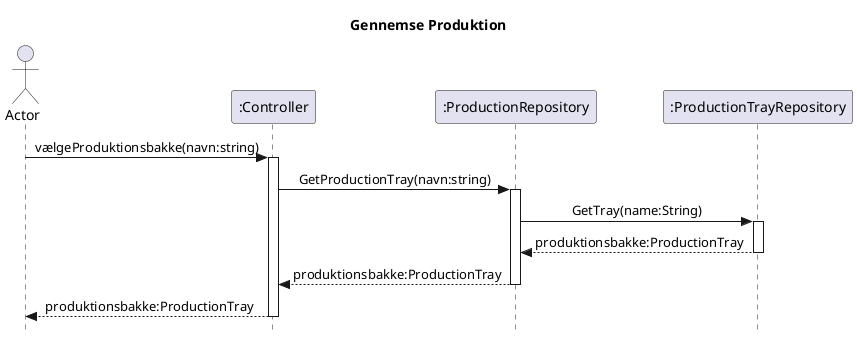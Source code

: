 @startuml test
skinparam style strictuml
skinparam sequenceMessageAlign center
title Gennemse Produktion


Actor Actor as user

participant ":Controller" as CO

participant ":ProductionRepository" as PR
participant ":ProductionTrayRepository" as PTR

user -> CO ++: vælgeProduktionsbakke(navn:string)
    

    CO -> PR ++: GetProductionTray(navn:string)
    
    PR -> PTR ++:  GetTray(name:String)
    return produktionsbakke:ProductionTray

    return produktionsbakke:ProductionTray
    
return produktionsbakke:ProductionTray




